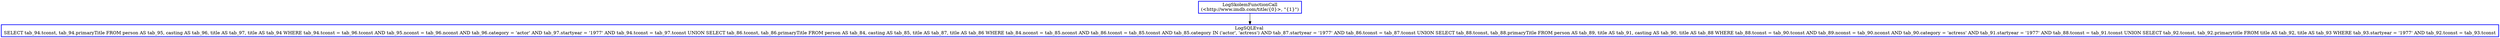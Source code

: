 digraph  g{
node [shape=rectangle, color=black, fontcolor=black, style=bold]
0 [label="LogSkolemFunctionCall
(<http://www.imdb.com/title/{0}>, \"{1}\")" , color = blue] ; 
1 [label="LogSQLEval 
SELECT tab_94.tconst, tab_94.primaryTitle FROM person AS tab_95, casting AS tab_96, title AS tab_97, title AS tab_94 WHERE tab_94.tconst = tab_96.tconst AND tab_95.nconst = tab_96.nconst AND tab_96.category = 'actor' AND tab_97.startyear = '1977' AND tab_94.tconst = tab_97.tconst UNION SELECT tab_86.tconst, tab_86.primaryTitle FROM person AS tab_84, casting AS tab_85, title AS tab_87, title AS tab_86 WHERE tab_84.nconst = tab_85.nconst AND tab_86.tconst = tab_85.tconst AND tab_85.category IN ('actor', 'actress') AND tab_87.startyear = '1977' AND tab_86.tconst = tab_87.tconst UNION SELECT tab_88.tconst, tab_88.primaryTitle FROM person AS tab_89, title AS tab_91, casting AS tab_90, title AS tab_88 WHERE tab_88.tconst = tab_90.tconst AND tab_89.nconst = tab_90.nconst AND tab_90.category = 'actress' AND tab_91.startyear = '1977' AND tab_88.tconst = tab_91.tconst UNION SELECT tab_92.tconst, tab_92.primarytitle FROM title AS tab_92, title AS tab_93 WHERE tab_93.startyear = '1977' AND tab_92.tconst = tab_93.tconst", color = blue] ; 
0 -> 1 ; 
}

